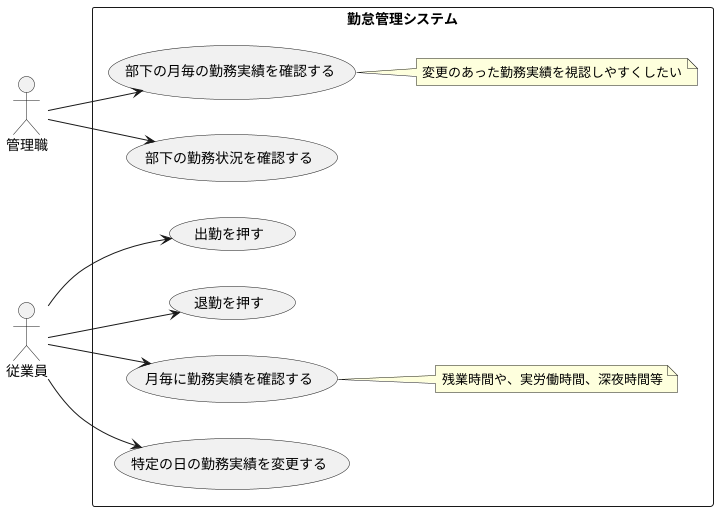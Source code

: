 @startuml
left to right direction
actor 管理職 as m
actor 従業員 as e

rectangle 勤怠管理システム{
'   管理職
    m --> (部下の月毎の勤務実績を確認する)
    note right of (部下の月毎の勤務実績を確認する): 変更のあった勤務実績を視認しやすくしたい
    m --> (部下の勤務状況を確認する)

'   従業員
    e --> (出勤を押す)
    e --> (退勤を押す)
    e --> (月毎に勤務実績を確認する)
    note right of (月毎に勤務実績を確認する): 残業時間や、実労働時間、深夜時間等
    e --> (特定の日の勤務実績を変更する)
}
@enduml
